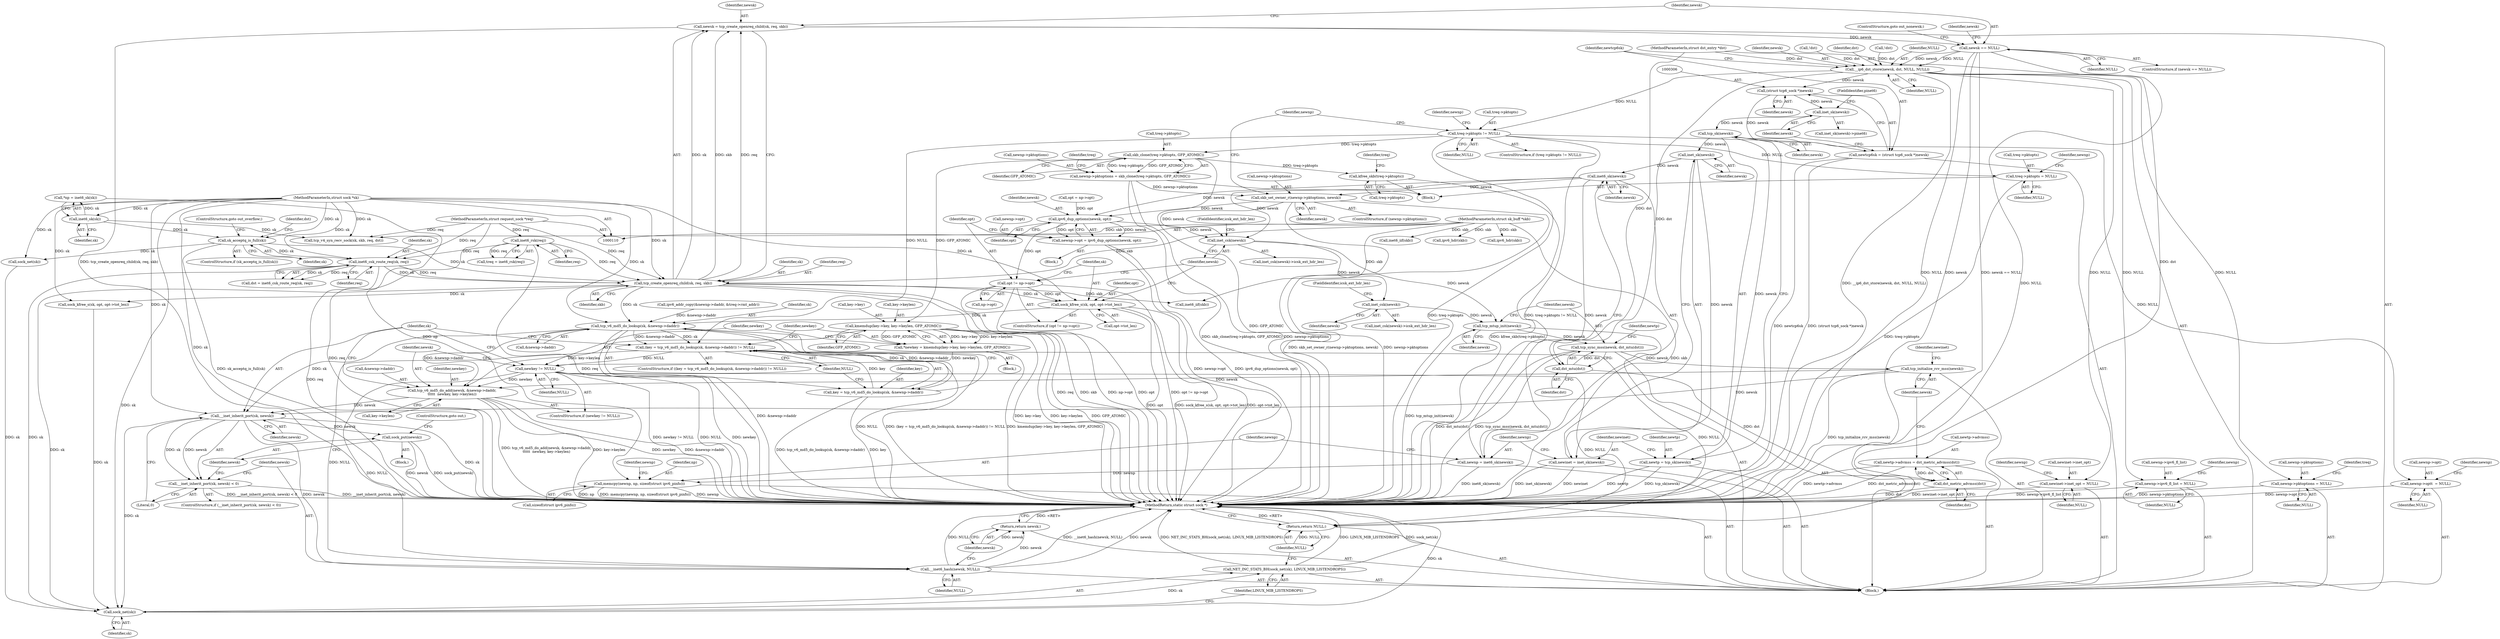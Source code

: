 digraph "0_linux_f6d8bd051c391c1c0458a30b2a7abcd939329259_33@API" {
"1000282" [label="(Call,newsk = tcp_create_openreq_child(sk, req, skb))"];
"1000284" [label="(Call,tcp_create_openreq_child(sk, req, skb))"];
"1000266" [label="(Call,sk_acceptq_is_full(sk))"];
"1000121" [label="(Call,inet6_sk(sk))"];
"1000111" [label="(MethodParameterIn,struct sock *sk)"];
"1000275" [label="(Call,inet6_csk_route_req(sk, req))"];
"1000258" [label="(Call,inet6_rsk(req))"];
"1000113" [label="(MethodParameterIn,struct request_sock *req)"];
"1000112" [label="(MethodParameterIn,struct sk_buff *skb)"];
"1000289" [label="(Call,newsk == NULL)"];
"1000298" [label="(Call,__ip6_dst_store(newsk, dst, NULL, NULL))"];
"1000305" [label="(Call,(struct tcp6_sock *)newsk)"];
"1000303" [label="(Call,newtcp6sk = (struct tcp6_sock *)newsk)"];
"1000310" [label="(Call,inet_sk(newsk))"];
"1000319" [label="(Call,tcp_sk(newsk))"];
"1000317" [label="(Call,newtp = tcp_sk(newsk))"];
"1000323" [label="(Call,inet_sk(newsk))"];
"1000321" [label="(Call,newinet = inet_sk(newsk))"];
"1000327" [label="(Call,inet6_sk(newsk))"];
"1000325" [label="(Call,newnp = inet6_sk(newsk))"];
"1000329" [label="(Call,memcpy(newnp, np, sizeof(struct ipv6_pinfo)))"];
"1000423" [label="(Call,skb_set_owner_r(newnp->pktoptions, newsk))"];
"1000454" [label="(Call,ipv6_dup_options(newsk, opt))"];
"1000450" [label="(Call,newnp->opt = ipv6_dup_options(newsk, opt))"];
"1000458" [label="(Call,opt != np->opt)"];
"1000463" [label="(Call,sock_kfree_s(sk, opt, opt->tot_len))"];
"1000527" [label="(Call,tcp_v6_md5_do_lookup(sk, &newnp->daddr))"];
"1000524" [label="(Call,(key = tcp_v6_md5_do_lookup(sk, &newnp->daddr)) != NULL)"];
"1000547" [label="(Call,newkey != NULL)"];
"1000550" [label="(Call,tcp_v6_md5_do_add(newsk, &newnp->daddr,\n\t\t\t\t\t  newkey, key->keylen))"];
"1000562" [label="(Call,__inet_inherit_port(sk, newsk))"];
"1000561" [label="(Call,__inet_inherit_port(sk, newsk) < 0)"];
"1000567" [label="(Call,sock_put(newsk))"];
"1000570" [label="(Call,__inet6_hash(newsk, NULL))"];
"1000573" [label="(Return,return newsk;)"];
"1000599" [label="(Call,sock_net(sk))"];
"1000598" [label="(Call,NET_INC_STATS_BH(sock_net(sk), LINUX_MIB_LISTENDROPS))"];
"1000602" [label="(Return,return NULL;)"];
"1000525" [label="(Call,key = tcp_v6_md5_do_lookup(sk, &newnp->daddr))"];
"1000471" [label="(Call,inet_csk(newsk))"];
"1000481" [label="(Call,inet_csk(newsk))"];
"1000495" [label="(Call,tcp_mtup_init(newsk))"];
"1000497" [label="(Call,tcp_sync_mss(newsk, dst_mtu(dst)))"];
"1000507" [label="(Call,tcp_initialize_rcv_mss(newsk))"];
"1000368" [label="(Call,newinet->inet_opt = NULL)"];
"1000373" [label="(Call,newnp->ipv6_fl_list = NULL)"];
"1000389" [label="(Call,newnp->pktoptions = NULL)"];
"1000395" [label="(Call,treq->pktopts != NULL)"];
"1000405" [label="(Call,skb_clone(treq->pktopts, GFP_ATOMIC))"];
"1000401" [label="(Call,newnp->pktoptions = skb_clone(treq->pktopts, GFP_ATOMIC))"];
"1000410" [label="(Call,kfree_skb(treq->pktopts))"];
"1000538" [label="(Call,kmemdup(key->key, key->keylen, GFP_ATOMIC))"];
"1000536" [label="(Call,*newkey = kmemdup(key->key, key->keylen, GFP_ATOMIC))"];
"1000414" [label="(Call,treq->pktopts = NULL)"];
"1000428" [label="(Call,newnp->opt\t  = NULL)"];
"1000499" [label="(Call,dst_mtu(dst))"];
"1000505" [label="(Call,dst_metric_advmss(dst))"];
"1000501" [label="(Call,newtp->advmss = dst_metric_advmss(dst))"];
"1000498" [label="(Identifier,newsk)"];
"1000412" [label="(Identifier,treq)"];
"1000277" [label="(Identifier,req)"];
"1000113" [label="(MethodParameterIn,struct request_sock *req)"];
"1000427" [label="(Identifier,newsk)"];
"1000288" [label="(ControlStructure,if (newsk == NULL))"];
"1000282" [label="(Call,newsk = tcp_create_openreq_child(sk, req, skb))"];
"1000369" [label="(Call,newinet->inet_opt)"];
"1000112" [label="(MethodParameterIn,struct sk_buff *skb)"];
"1000276" [label="(Identifier,sk)"];
"1000416" [label="(Identifier,treq)"];
"1000600" [label="(Identifier,sk)"];
"1000325" [label="(Call,newnp = inet6_sk(newsk))"];
"1000402" [label="(Call,newnp->pktoptions)"];
"1000419" [label="(ControlStructure,if (newnp->pktoptions))"];
"1000303" [label="(Call,newtcp6sk = (struct tcp6_sock *)newsk)"];
"1000466" [label="(Call,opt->tot_len)"];
"1000399" [label="(Identifier,NULL)"];
"1000458" [label="(Call,opt != np->opt)"];
"1000525" [label="(Call,key = tcp_v6_md5_do_lookup(sk, &newnp->daddr))"];
"1000111" [label="(MethodParameterIn,struct sock *sk)"];
"1000260" [label="(Call,opt = np->opt)"];
"1000481" [label="(Call,inet_csk(newsk))"];
"1000300" [label="(Identifier,dst)"];
"1000309" [label="(Call,inet_sk(newsk)->pinet6)"];
"1000450" [label="(Call,newnp->opt = ipv6_dup_options(newsk, opt))"];
"1000457" [label="(ControlStructure,if (opt != np->opt))"];
"1000508" [label="(Identifier,newsk)"];
"1000334" [label="(Call,ipv6_addr_copy(&newnp->daddr, &treq->rmt_addr))"];
"1000432" [label="(Identifier,NULL)"];
"1000381" [label="(Identifier,newnp)"];
"1000114" [label="(MethodParameterIn,struct dst_entry *dst)"];
"1000421" [label="(Identifier,newnp)"];
"1000501" [label="(Call,newtp->advmss = dst_metric_advmss(dst))"];
"1000565" [label="(Literal,0)"];
"1000533" [label="(Identifier,NULL)"];
"1000463" [label="(Call,sock_kfree_s(sk, opt, opt->tot_len))"];
"1000529" [label="(Call,&newnp->daddr)"];
"1000571" [label="(Identifier,newsk)"];
"1000337" [label="(Identifier,newnp)"];
"1000497" [label="(Call,tcp_sync_mss(newsk, dst_mtu(dst)))"];
"1000589" [label="(Call,sock_kfree_s(sk, opt, opt->tot_len))"];
"1000285" [label="(Identifier,sk)"];
"1000368" [label="(Call,newinet->inet_opt = NULL)"];
"1000564" [label="(Identifier,newsk)"];
"1000534" [label="(Block,)"];
"1000415" [label="(Call,treq->pktopts)"];
"1000373" [label="(Call,newnp->ipv6_fl_list = NULL)"];
"1000562" [label="(Call,__inet_inherit_port(sk, newsk))"];
"1000238" [label="(Call,inet6_iif(skb))"];
"1000568" [label="(Identifier,newsk)"];
"1000311" [label="(Identifier,newsk)"];
"1000396" [label="(Call,treq->pktopts)"];
"1000480" [label="(Call,inet_csk(newsk)->icsk_ext_hdr_len)"];
"1000451" [label="(Call,newnp->opt)"];
"1000460" [label="(Call,np->opt)"];
"1000563" [label="(Identifier,sk)"];
"1000393" [label="(Identifier,NULL)"];
"1000305" [label="(Call,(struct tcp6_sock *)newsk)"];
"1000551" [label="(Identifier,newsk)"];
"1000119" [label="(Call,*np = inet6_sk(sk))"];
"1000503" [label="(Identifier,newtp)"];
"1000577" [label="(Call,sock_net(sk))"];
"1000275" [label="(Call,inet6_csk_route_req(sk, req))"];
"1000299" [label="(Identifier,newsk)"];
"1000424" [label="(Call,newnp->pktoptions)"];
"1000265" [label="(ControlStructure,if (sk_acceptq_is_full(sk)))"];
"1000322" [label="(Identifier,newinet)"];
"1000266" [label="(Call,sk_acceptq_is_full(sk))"];
"1000271" [label="(Identifier,dst)"];
"1000400" [label="(Block,)"];
"1000328" [label="(Identifier,newsk)"];
"1000496" [label="(Identifier,newsk)"];
"1000318" [label="(Identifier,newtp)"];
"1000375" [label="(Identifier,newnp)"];
"1000499" [label="(Call,dst_mtu(dst))"];
"1000598" [label="(Call,NET_INC_STATS_BH(sock_net(sk), LINUX_MIB_LISTENDROPS))"];
"1000429" [label="(Call,newnp->opt)"];
"1000377" [label="(Identifier,NULL)"];
"1000548" [label="(Identifier,newkey)"];
"1000268" [label="(ControlStructure,goto out_overflow;)"];
"1000566" [label="(Block,)"];
"1000121" [label="(Call,inet6_sk(sk))"];
"1000323" [label="(Call,inet_sk(newsk))"];
"1000556" [label="(Identifier,newkey)"];
"1000471" [label="(Call,inet_csk(newsk))"];
"1000506" [label="(Identifier,dst)"];
"1000459" [label="(Identifier,opt)"];
"1000310" [label="(Call,inet_sk(newsk))"];
"1000455" [label="(Identifier,newsk)"];
"1000286" [label="(Identifier,req)"];
"1000406" [label="(Call,treq->pktopts)"];
"1000290" [label="(Identifier,newsk)"];
"1000258" [label="(Call,inet6_rsk(req))"];
"1000526" [label="(Identifier,key)"];
"1000291" [label="(Identifier,NULL)"];
"1000567" [label="(Call,sock_put(newsk))"];
"1000465" [label="(Identifier,opt)"];
"1000405" [label="(Call,skb_clone(treq->pktopts, GFP_ATOMIC))"];
"1000523" [label="(ControlStructure,if ((key = tcp_v6_md5_do_lookup(sk, &newnp->daddr)) != NULL))"];
"1000552" [label="(Call,&newnp->daddr)"];
"1000414" [label="(Call,treq->pktopts = NULL)"];
"1000330" [label="(Identifier,newnp)"];
"1000449" [label="(Block,)"];
"1000332" [label="(Call,sizeof(struct ipv6_pinfo))"];
"1000561" [label="(Call,__inet_inherit_port(sk, newsk) < 0)"];
"1000307" [label="(Identifier,newsk)"];
"1000320" [label="(Identifier,newsk)"];
"1000604" [label="(MethodReturn,static struct sock *)"];
"1000418" [label="(Identifier,NULL)"];
"1000601" [label="(Identifier,LINUX_MIB_LISTENDROPS)"];
"1000524" [label="(Call,(key = tcp_v6_md5_do_lookup(sk, &newnp->daddr)) != NULL)"];
"1000423" [label="(Call,skb_set_owner_r(newnp->pktoptions, newsk))"];
"1000331" [label="(Identifier,np)"];
"1000546" [label="(ControlStructure,if (newkey != NULL))"];
"1000547" [label="(Call,newkey != NULL)"];
"1000464" [label="(Identifier,sk)"];
"1000537" [label="(Identifier,newkey)"];
"1000289" [label="(Call,newsk == NULL)"];
"1000122" [label="(Identifier,sk)"];
"1000256" [label="(Call,treq = inet6_rsk(req))"];
"1000602" [label="(Return,return NULL;)"];
"1000470" [label="(Call,inet_csk(newsk)->icsk_ext_hdr_len)"];
"1000292" [label="(ControlStructure,goto out_nonewsk;)"];
"1000473" [label="(FieldIdentifier,icsk_ext_hdr_len)"];
"1000482" [label="(Identifier,newsk)"];
"1000454" [label="(Call,ipv6_dup_options(newsk, opt))"];
"1000279" [label="(Call,!dst)"];
"1000115" [label="(Block,)"];
"1000287" [label="(Identifier,skb)"];
"1000139" [label="(Call,tcp_v4_syn_recv_sock(sk, skb, req, dst))"];
"1000502" [label="(Call,newtp->advmss)"];
"1000536" [label="(Call,*newkey = kmemdup(key->key, key->keylen, GFP_ATOMIC))"];
"1000549" [label="(Identifier,NULL)"];
"1000507" [label="(Call,tcp_initialize_rcv_mss(newsk))"];
"1000321" [label="(Call,newinet = inet_sk(newsk))"];
"1000401" [label="(Call,newnp->pktoptions = skb_clone(treq->pktopts, GFP_ATOMIC))"];
"1000505" [label="(Call,dst_metric_advmss(dst))"];
"1000528" [label="(Identifier,sk)"];
"1000444" [label="(Call,ipv6_hdr(skb))"];
"1000500" [label="(Identifier,dst)"];
"1000390" [label="(Call,newnp->pktoptions)"];
"1000295" [label="(Identifier,newsk)"];
"1000599" [label="(Call,sock_net(sk))"];
"1000372" [label="(Identifier,NULL)"];
"1000511" [label="(Identifier,newinet)"];
"1000312" [label="(FieldIdentifier,pinet6)"];
"1000410" [label="(Call,kfree_skb(treq->pktopts))"];
"1000329" [label="(Call,memcpy(newnp, np, sizeof(struct ipv6_pinfo)))"];
"1000317" [label="(Call,newtp = tcp_sk(newsk))"];
"1000298" [label="(Call,__ip6_dst_store(newsk, dst, NULL, NULL))"];
"1000259" [label="(Identifier,req)"];
"1000395" [label="(Call,treq->pktopts != NULL)"];
"1000495" [label="(Call,tcp_mtup_init(newsk))"];
"1000483" [label="(FieldIdentifier,icsk_ext_hdr_len)"];
"1000394" [label="(ControlStructure,if (treq->pktopts != NULL))"];
"1000284" [label="(Call,tcp_create_openreq_child(sk, req, skb))"];
"1000304" [label="(Identifier,newtcp6sk)"];
"1000570" [label="(Call,__inet6_hash(newsk, NULL))"];
"1000573" [label="(Return,return newsk;)"];
"1000435" [label="(Identifier,newnp)"];
"1000267" [label="(Identifier,sk)"];
"1000545" [label="(Identifier,GFP_ATOMIC)"];
"1000572" [label="(Identifier,NULL)"];
"1000273" [label="(Call,dst = inet6_csk_route_req(sk, req))"];
"1000283" [label="(Identifier,newsk)"];
"1000560" [label="(ControlStructure,if (__inet_inherit_port(sk, newsk) < 0))"];
"1000403" [label="(Identifier,newnp)"];
"1000270" [label="(Call,!dst)"];
"1000327" [label="(Call,inet6_sk(newsk))"];
"1000527" [label="(Call,tcp_v6_md5_do_lookup(sk, &newnp->daddr))"];
"1000324" [label="(Identifier,newsk)"];
"1000374" [label="(Call,newnp->ipv6_fl_list)"];
"1000542" [label="(Call,key->keylen)"];
"1000326" [label="(Identifier,newnp)"];
"1000437" [label="(Call,inet6_iif(skb))"];
"1000302" [label="(Identifier,NULL)"];
"1000301" [label="(Identifier,NULL)"];
"1000456" [label="(Identifier,opt)"];
"1000574" [label="(Identifier,newsk)"];
"1000319" [label="(Call,tcp_sk(newsk))"];
"1000409" [label="(Identifier,GFP_ATOMIC)"];
"1000569" [label="(ControlStructure,goto out;)"];
"1000389" [label="(Call,newnp->pktoptions = NULL)"];
"1000472" [label="(Identifier,newsk)"];
"1000397" [label="(Identifier,treq)"];
"1000539" [label="(Call,key->key)"];
"1000245" [label="(Call,ipv6_hdr(skb))"];
"1000538" [label="(Call,kmemdup(key->key, key->keylen, GFP_ATOMIC))"];
"1000550" [label="(Call,tcp_v6_md5_do_add(newsk, &newnp->daddr,\n\t\t\t\t\t  newkey, key->keylen))"];
"1000557" [label="(Call,key->keylen)"];
"1000411" [label="(Call,treq->pktopts)"];
"1000428" [label="(Call,newnp->opt\t  = NULL)"];
"1000430" [label="(Identifier,newnp)"];
"1000603" [label="(Identifier,NULL)"];
"1000282" -> "1000115"  [label="AST: "];
"1000282" -> "1000284"  [label="CFG: "];
"1000283" -> "1000282"  [label="AST: "];
"1000284" -> "1000282"  [label="AST: "];
"1000290" -> "1000282"  [label="CFG: "];
"1000282" -> "1000604"  [label="DDG: tcp_create_openreq_child(sk, req, skb)"];
"1000284" -> "1000282"  [label="DDG: sk"];
"1000284" -> "1000282"  [label="DDG: req"];
"1000284" -> "1000282"  [label="DDG: skb"];
"1000282" -> "1000289"  [label="DDG: newsk"];
"1000284" -> "1000287"  [label="CFG: "];
"1000285" -> "1000284"  [label="AST: "];
"1000286" -> "1000284"  [label="AST: "];
"1000287" -> "1000284"  [label="AST: "];
"1000284" -> "1000604"  [label="DDG: req"];
"1000284" -> "1000604"  [label="DDG: skb"];
"1000266" -> "1000284"  [label="DDG: sk"];
"1000275" -> "1000284"  [label="DDG: sk"];
"1000275" -> "1000284"  [label="DDG: req"];
"1000111" -> "1000284"  [label="DDG: sk"];
"1000258" -> "1000284"  [label="DDG: req"];
"1000113" -> "1000284"  [label="DDG: req"];
"1000112" -> "1000284"  [label="DDG: skb"];
"1000284" -> "1000437"  [label="DDG: skb"];
"1000284" -> "1000463"  [label="DDG: sk"];
"1000284" -> "1000527"  [label="DDG: sk"];
"1000284" -> "1000589"  [label="DDG: sk"];
"1000284" -> "1000599"  [label="DDG: sk"];
"1000266" -> "1000265"  [label="AST: "];
"1000266" -> "1000267"  [label="CFG: "];
"1000267" -> "1000266"  [label="AST: "];
"1000268" -> "1000266"  [label="CFG: "];
"1000271" -> "1000266"  [label="CFG: "];
"1000266" -> "1000604"  [label="DDG: sk_acceptq_is_full(sk)"];
"1000121" -> "1000266"  [label="DDG: sk"];
"1000111" -> "1000266"  [label="DDG: sk"];
"1000266" -> "1000275"  [label="DDG: sk"];
"1000266" -> "1000577"  [label="DDG: sk"];
"1000121" -> "1000119"  [label="AST: "];
"1000121" -> "1000122"  [label="CFG: "];
"1000122" -> "1000121"  [label="AST: "];
"1000119" -> "1000121"  [label="CFG: "];
"1000121" -> "1000119"  [label="DDG: sk"];
"1000111" -> "1000121"  [label="DDG: sk"];
"1000121" -> "1000139"  [label="DDG: sk"];
"1000111" -> "1000110"  [label="AST: "];
"1000111" -> "1000604"  [label="DDG: sk"];
"1000111" -> "1000139"  [label="DDG: sk"];
"1000111" -> "1000275"  [label="DDG: sk"];
"1000111" -> "1000463"  [label="DDG: sk"];
"1000111" -> "1000527"  [label="DDG: sk"];
"1000111" -> "1000562"  [label="DDG: sk"];
"1000111" -> "1000577"  [label="DDG: sk"];
"1000111" -> "1000589"  [label="DDG: sk"];
"1000111" -> "1000599"  [label="DDG: sk"];
"1000275" -> "1000273"  [label="AST: "];
"1000275" -> "1000277"  [label="CFG: "];
"1000276" -> "1000275"  [label="AST: "];
"1000277" -> "1000275"  [label="AST: "];
"1000273" -> "1000275"  [label="CFG: "];
"1000275" -> "1000604"  [label="DDG: req"];
"1000275" -> "1000273"  [label="DDG: sk"];
"1000275" -> "1000273"  [label="DDG: req"];
"1000258" -> "1000275"  [label="DDG: req"];
"1000113" -> "1000275"  [label="DDG: req"];
"1000275" -> "1000599"  [label="DDG: sk"];
"1000258" -> "1000256"  [label="AST: "];
"1000258" -> "1000259"  [label="CFG: "];
"1000259" -> "1000258"  [label="AST: "];
"1000256" -> "1000258"  [label="CFG: "];
"1000258" -> "1000604"  [label="DDG: req"];
"1000258" -> "1000256"  [label="DDG: req"];
"1000113" -> "1000258"  [label="DDG: req"];
"1000113" -> "1000110"  [label="AST: "];
"1000113" -> "1000604"  [label="DDG: req"];
"1000113" -> "1000139"  [label="DDG: req"];
"1000112" -> "1000110"  [label="AST: "];
"1000112" -> "1000604"  [label="DDG: skb"];
"1000112" -> "1000139"  [label="DDG: skb"];
"1000112" -> "1000238"  [label="DDG: skb"];
"1000112" -> "1000245"  [label="DDG: skb"];
"1000112" -> "1000437"  [label="DDG: skb"];
"1000112" -> "1000444"  [label="DDG: skb"];
"1000289" -> "1000288"  [label="AST: "];
"1000289" -> "1000291"  [label="CFG: "];
"1000290" -> "1000289"  [label="AST: "];
"1000291" -> "1000289"  [label="AST: "];
"1000292" -> "1000289"  [label="CFG: "];
"1000295" -> "1000289"  [label="CFG: "];
"1000289" -> "1000604"  [label="DDG: NULL"];
"1000289" -> "1000604"  [label="DDG: newsk"];
"1000289" -> "1000604"  [label="DDG: newsk == NULL"];
"1000289" -> "1000298"  [label="DDG: newsk"];
"1000289" -> "1000298"  [label="DDG: NULL"];
"1000289" -> "1000602"  [label="DDG: NULL"];
"1000298" -> "1000115"  [label="AST: "];
"1000298" -> "1000302"  [label="CFG: "];
"1000299" -> "1000298"  [label="AST: "];
"1000300" -> "1000298"  [label="AST: "];
"1000301" -> "1000298"  [label="AST: "];
"1000302" -> "1000298"  [label="AST: "];
"1000304" -> "1000298"  [label="CFG: "];
"1000298" -> "1000604"  [label="DDG: __ip6_dst_store(newsk, dst, NULL, NULL)"];
"1000279" -> "1000298"  [label="DDG: dst"];
"1000270" -> "1000298"  [label="DDG: dst"];
"1000114" -> "1000298"  [label="DDG: dst"];
"1000298" -> "1000305"  [label="DDG: newsk"];
"1000298" -> "1000368"  [label="DDG: NULL"];
"1000298" -> "1000373"  [label="DDG: NULL"];
"1000298" -> "1000389"  [label="DDG: NULL"];
"1000298" -> "1000395"  [label="DDG: NULL"];
"1000298" -> "1000499"  [label="DDG: dst"];
"1000305" -> "1000303"  [label="AST: "];
"1000305" -> "1000307"  [label="CFG: "];
"1000306" -> "1000305"  [label="AST: "];
"1000307" -> "1000305"  [label="AST: "];
"1000303" -> "1000305"  [label="CFG: "];
"1000305" -> "1000303"  [label="DDG: newsk"];
"1000305" -> "1000310"  [label="DDG: newsk"];
"1000303" -> "1000115"  [label="AST: "];
"1000304" -> "1000303"  [label="AST: "];
"1000311" -> "1000303"  [label="CFG: "];
"1000303" -> "1000604"  [label="DDG: newtcp6sk"];
"1000303" -> "1000604"  [label="DDG: (struct tcp6_sock *)newsk"];
"1000310" -> "1000309"  [label="AST: "];
"1000310" -> "1000311"  [label="CFG: "];
"1000311" -> "1000310"  [label="AST: "];
"1000312" -> "1000310"  [label="CFG: "];
"1000310" -> "1000319"  [label="DDG: newsk"];
"1000319" -> "1000317"  [label="AST: "];
"1000319" -> "1000320"  [label="CFG: "];
"1000320" -> "1000319"  [label="AST: "];
"1000317" -> "1000319"  [label="CFG: "];
"1000319" -> "1000317"  [label="DDG: newsk"];
"1000319" -> "1000323"  [label="DDG: newsk"];
"1000317" -> "1000115"  [label="AST: "];
"1000318" -> "1000317"  [label="AST: "];
"1000322" -> "1000317"  [label="CFG: "];
"1000317" -> "1000604"  [label="DDG: newtp"];
"1000317" -> "1000604"  [label="DDG: tcp_sk(newsk)"];
"1000323" -> "1000321"  [label="AST: "];
"1000323" -> "1000324"  [label="CFG: "];
"1000324" -> "1000323"  [label="AST: "];
"1000321" -> "1000323"  [label="CFG: "];
"1000323" -> "1000321"  [label="DDG: newsk"];
"1000323" -> "1000327"  [label="DDG: newsk"];
"1000321" -> "1000115"  [label="AST: "];
"1000322" -> "1000321"  [label="AST: "];
"1000326" -> "1000321"  [label="CFG: "];
"1000321" -> "1000604"  [label="DDG: newinet"];
"1000321" -> "1000604"  [label="DDG: inet_sk(newsk)"];
"1000327" -> "1000325"  [label="AST: "];
"1000327" -> "1000328"  [label="CFG: "];
"1000328" -> "1000327"  [label="AST: "];
"1000325" -> "1000327"  [label="CFG: "];
"1000327" -> "1000325"  [label="DDG: newsk"];
"1000327" -> "1000423"  [label="DDG: newsk"];
"1000327" -> "1000454"  [label="DDG: newsk"];
"1000327" -> "1000471"  [label="DDG: newsk"];
"1000325" -> "1000115"  [label="AST: "];
"1000326" -> "1000325"  [label="AST: "];
"1000330" -> "1000325"  [label="CFG: "];
"1000325" -> "1000604"  [label="DDG: inet6_sk(newsk)"];
"1000325" -> "1000329"  [label="DDG: newnp"];
"1000329" -> "1000115"  [label="AST: "];
"1000329" -> "1000332"  [label="CFG: "];
"1000330" -> "1000329"  [label="AST: "];
"1000331" -> "1000329"  [label="AST: "];
"1000332" -> "1000329"  [label="AST: "];
"1000337" -> "1000329"  [label="CFG: "];
"1000329" -> "1000604"  [label="DDG: np"];
"1000329" -> "1000604"  [label="DDG: memcpy(newnp, np, sizeof(struct ipv6_pinfo))"];
"1000329" -> "1000604"  [label="DDG: newnp"];
"1000119" -> "1000329"  [label="DDG: np"];
"1000423" -> "1000419"  [label="AST: "];
"1000423" -> "1000427"  [label="CFG: "];
"1000424" -> "1000423"  [label="AST: "];
"1000427" -> "1000423"  [label="AST: "];
"1000430" -> "1000423"  [label="CFG: "];
"1000423" -> "1000604"  [label="DDG: skb_set_owner_r(newnp->pktoptions, newsk)"];
"1000423" -> "1000604"  [label="DDG: newnp->pktoptions"];
"1000401" -> "1000423"  [label="DDG: newnp->pktoptions"];
"1000423" -> "1000454"  [label="DDG: newsk"];
"1000423" -> "1000471"  [label="DDG: newsk"];
"1000454" -> "1000450"  [label="AST: "];
"1000454" -> "1000456"  [label="CFG: "];
"1000455" -> "1000454"  [label="AST: "];
"1000456" -> "1000454"  [label="AST: "];
"1000450" -> "1000454"  [label="CFG: "];
"1000454" -> "1000450"  [label="DDG: newsk"];
"1000454" -> "1000450"  [label="DDG: opt"];
"1000260" -> "1000454"  [label="DDG: opt"];
"1000454" -> "1000458"  [label="DDG: opt"];
"1000454" -> "1000471"  [label="DDG: newsk"];
"1000450" -> "1000449"  [label="AST: "];
"1000451" -> "1000450"  [label="AST: "];
"1000459" -> "1000450"  [label="CFG: "];
"1000450" -> "1000604"  [label="DDG: newnp->opt"];
"1000450" -> "1000604"  [label="DDG: ipv6_dup_options(newsk, opt)"];
"1000458" -> "1000457"  [label="AST: "];
"1000458" -> "1000460"  [label="CFG: "];
"1000459" -> "1000458"  [label="AST: "];
"1000460" -> "1000458"  [label="AST: "];
"1000464" -> "1000458"  [label="CFG: "];
"1000472" -> "1000458"  [label="CFG: "];
"1000458" -> "1000604"  [label="DDG: np->opt"];
"1000458" -> "1000604"  [label="DDG: opt"];
"1000458" -> "1000604"  [label="DDG: opt != np->opt"];
"1000458" -> "1000463"  [label="DDG: opt"];
"1000463" -> "1000457"  [label="AST: "];
"1000463" -> "1000466"  [label="CFG: "];
"1000464" -> "1000463"  [label="AST: "];
"1000465" -> "1000463"  [label="AST: "];
"1000466" -> "1000463"  [label="AST: "];
"1000472" -> "1000463"  [label="CFG: "];
"1000463" -> "1000604"  [label="DDG: opt"];
"1000463" -> "1000604"  [label="DDG: sock_kfree_s(sk, opt, opt->tot_len)"];
"1000463" -> "1000604"  [label="DDG: opt->tot_len"];
"1000463" -> "1000527"  [label="DDG: sk"];
"1000527" -> "1000525"  [label="AST: "];
"1000527" -> "1000529"  [label="CFG: "];
"1000528" -> "1000527"  [label="AST: "];
"1000529" -> "1000527"  [label="AST: "];
"1000525" -> "1000527"  [label="CFG: "];
"1000527" -> "1000604"  [label="DDG: &newnp->daddr"];
"1000527" -> "1000524"  [label="DDG: sk"];
"1000527" -> "1000524"  [label="DDG: &newnp->daddr"];
"1000527" -> "1000525"  [label="DDG: sk"];
"1000527" -> "1000525"  [label="DDG: &newnp->daddr"];
"1000334" -> "1000527"  [label="DDG: &newnp->daddr"];
"1000527" -> "1000550"  [label="DDG: &newnp->daddr"];
"1000527" -> "1000562"  [label="DDG: sk"];
"1000524" -> "1000523"  [label="AST: "];
"1000524" -> "1000533"  [label="CFG: "];
"1000525" -> "1000524"  [label="AST: "];
"1000533" -> "1000524"  [label="AST: "];
"1000537" -> "1000524"  [label="CFG: "];
"1000563" -> "1000524"  [label="CFG: "];
"1000524" -> "1000604"  [label="DDG: NULL"];
"1000524" -> "1000604"  [label="DDG: (key = tcp_v6_md5_do_lookup(sk, &newnp->daddr)) != NULL"];
"1000525" -> "1000524"  [label="DDG: key"];
"1000395" -> "1000524"  [label="DDG: NULL"];
"1000524" -> "1000547"  [label="DDG: NULL"];
"1000524" -> "1000570"  [label="DDG: NULL"];
"1000524" -> "1000602"  [label="DDG: NULL"];
"1000547" -> "1000546"  [label="AST: "];
"1000547" -> "1000549"  [label="CFG: "];
"1000548" -> "1000547"  [label="AST: "];
"1000549" -> "1000547"  [label="AST: "];
"1000551" -> "1000547"  [label="CFG: "];
"1000563" -> "1000547"  [label="CFG: "];
"1000547" -> "1000604"  [label="DDG: newkey"];
"1000547" -> "1000604"  [label="DDG: newkey != NULL"];
"1000547" -> "1000604"  [label="DDG: NULL"];
"1000536" -> "1000547"  [label="DDG: newkey"];
"1000547" -> "1000550"  [label="DDG: newkey"];
"1000547" -> "1000570"  [label="DDG: NULL"];
"1000547" -> "1000602"  [label="DDG: NULL"];
"1000550" -> "1000546"  [label="AST: "];
"1000550" -> "1000557"  [label="CFG: "];
"1000551" -> "1000550"  [label="AST: "];
"1000552" -> "1000550"  [label="AST: "];
"1000556" -> "1000550"  [label="AST: "];
"1000557" -> "1000550"  [label="AST: "];
"1000563" -> "1000550"  [label="CFG: "];
"1000550" -> "1000604"  [label="DDG: tcp_v6_md5_do_add(newsk, &newnp->daddr,\n\t\t\t\t\t  newkey, key->keylen)"];
"1000550" -> "1000604"  [label="DDG: key->keylen"];
"1000550" -> "1000604"  [label="DDG: newkey"];
"1000550" -> "1000604"  [label="DDG: &newnp->daddr"];
"1000507" -> "1000550"  [label="DDG: newsk"];
"1000538" -> "1000550"  [label="DDG: key->keylen"];
"1000550" -> "1000562"  [label="DDG: newsk"];
"1000562" -> "1000561"  [label="AST: "];
"1000562" -> "1000564"  [label="CFG: "];
"1000563" -> "1000562"  [label="AST: "];
"1000564" -> "1000562"  [label="AST: "];
"1000565" -> "1000562"  [label="CFG: "];
"1000562" -> "1000604"  [label="DDG: sk"];
"1000562" -> "1000561"  [label="DDG: sk"];
"1000562" -> "1000561"  [label="DDG: newsk"];
"1000507" -> "1000562"  [label="DDG: newsk"];
"1000562" -> "1000567"  [label="DDG: newsk"];
"1000562" -> "1000570"  [label="DDG: newsk"];
"1000562" -> "1000599"  [label="DDG: sk"];
"1000561" -> "1000560"  [label="AST: "];
"1000561" -> "1000565"  [label="CFG: "];
"1000565" -> "1000561"  [label="AST: "];
"1000568" -> "1000561"  [label="CFG: "];
"1000571" -> "1000561"  [label="CFG: "];
"1000561" -> "1000604"  [label="DDG: __inet_inherit_port(sk, newsk)"];
"1000561" -> "1000604"  [label="DDG: __inet_inherit_port(sk, newsk) < 0"];
"1000567" -> "1000566"  [label="AST: "];
"1000567" -> "1000568"  [label="CFG: "];
"1000568" -> "1000567"  [label="AST: "];
"1000569" -> "1000567"  [label="CFG: "];
"1000567" -> "1000604"  [label="DDG: newsk"];
"1000567" -> "1000604"  [label="DDG: sock_put(newsk)"];
"1000570" -> "1000115"  [label="AST: "];
"1000570" -> "1000572"  [label="CFG: "];
"1000571" -> "1000570"  [label="AST: "];
"1000572" -> "1000570"  [label="AST: "];
"1000574" -> "1000570"  [label="CFG: "];
"1000570" -> "1000604"  [label="DDG: newsk"];
"1000570" -> "1000604"  [label="DDG: NULL"];
"1000570" -> "1000604"  [label="DDG: __inet6_hash(newsk, NULL)"];
"1000570" -> "1000573"  [label="DDG: newsk"];
"1000573" -> "1000115"  [label="AST: "];
"1000573" -> "1000574"  [label="CFG: "];
"1000574" -> "1000573"  [label="AST: "];
"1000604" -> "1000573"  [label="CFG: "];
"1000573" -> "1000604"  [label="DDG: <RET>"];
"1000574" -> "1000573"  [label="DDG: newsk"];
"1000599" -> "1000598"  [label="AST: "];
"1000599" -> "1000600"  [label="CFG: "];
"1000600" -> "1000599"  [label="AST: "];
"1000601" -> "1000599"  [label="CFG: "];
"1000599" -> "1000604"  [label="DDG: sk"];
"1000599" -> "1000598"  [label="DDG: sk"];
"1000589" -> "1000599"  [label="DDG: sk"];
"1000577" -> "1000599"  [label="DDG: sk"];
"1000598" -> "1000115"  [label="AST: "];
"1000598" -> "1000601"  [label="CFG: "];
"1000601" -> "1000598"  [label="AST: "];
"1000603" -> "1000598"  [label="CFG: "];
"1000598" -> "1000604"  [label="DDG: sock_net(sk)"];
"1000598" -> "1000604"  [label="DDG: NET_INC_STATS_BH(sock_net(sk), LINUX_MIB_LISTENDROPS)"];
"1000598" -> "1000604"  [label="DDG: LINUX_MIB_LISTENDROPS"];
"1000602" -> "1000115"  [label="AST: "];
"1000602" -> "1000603"  [label="CFG: "];
"1000603" -> "1000602"  [label="AST: "];
"1000604" -> "1000602"  [label="CFG: "];
"1000602" -> "1000604"  [label="DDG: <RET>"];
"1000603" -> "1000602"  [label="DDG: NULL"];
"1000526" -> "1000525"  [label="AST: "];
"1000533" -> "1000525"  [label="CFG: "];
"1000525" -> "1000604"  [label="DDG: key"];
"1000525" -> "1000604"  [label="DDG: tcp_v6_md5_do_lookup(sk, &newnp->daddr)"];
"1000471" -> "1000470"  [label="AST: "];
"1000471" -> "1000472"  [label="CFG: "];
"1000472" -> "1000471"  [label="AST: "];
"1000473" -> "1000471"  [label="CFG: "];
"1000471" -> "1000481"  [label="DDG: newsk"];
"1000471" -> "1000495"  [label="DDG: newsk"];
"1000481" -> "1000480"  [label="AST: "];
"1000481" -> "1000482"  [label="CFG: "];
"1000482" -> "1000481"  [label="AST: "];
"1000483" -> "1000481"  [label="CFG: "];
"1000481" -> "1000495"  [label="DDG: newsk"];
"1000495" -> "1000115"  [label="AST: "];
"1000495" -> "1000496"  [label="CFG: "];
"1000496" -> "1000495"  [label="AST: "];
"1000498" -> "1000495"  [label="CFG: "];
"1000495" -> "1000604"  [label="DDG: tcp_mtup_init(newsk)"];
"1000495" -> "1000497"  [label="DDG: newsk"];
"1000497" -> "1000115"  [label="AST: "];
"1000497" -> "1000499"  [label="CFG: "];
"1000498" -> "1000497"  [label="AST: "];
"1000499" -> "1000497"  [label="AST: "];
"1000503" -> "1000497"  [label="CFG: "];
"1000497" -> "1000604"  [label="DDG: tcp_sync_mss(newsk, dst_mtu(dst))"];
"1000497" -> "1000604"  [label="DDG: dst_mtu(dst)"];
"1000499" -> "1000497"  [label="DDG: dst"];
"1000497" -> "1000507"  [label="DDG: newsk"];
"1000507" -> "1000115"  [label="AST: "];
"1000507" -> "1000508"  [label="CFG: "];
"1000508" -> "1000507"  [label="AST: "];
"1000511" -> "1000507"  [label="CFG: "];
"1000507" -> "1000604"  [label="DDG: tcp_initialize_rcv_mss(newsk)"];
"1000368" -> "1000115"  [label="AST: "];
"1000368" -> "1000372"  [label="CFG: "];
"1000369" -> "1000368"  [label="AST: "];
"1000372" -> "1000368"  [label="AST: "];
"1000375" -> "1000368"  [label="CFG: "];
"1000368" -> "1000604"  [label="DDG: newinet->inet_opt"];
"1000373" -> "1000115"  [label="AST: "];
"1000373" -> "1000377"  [label="CFG: "];
"1000374" -> "1000373"  [label="AST: "];
"1000377" -> "1000373"  [label="AST: "];
"1000381" -> "1000373"  [label="CFG: "];
"1000373" -> "1000604"  [label="DDG: newnp->ipv6_fl_list"];
"1000389" -> "1000115"  [label="AST: "];
"1000389" -> "1000393"  [label="CFG: "];
"1000390" -> "1000389"  [label="AST: "];
"1000393" -> "1000389"  [label="AST: "];
"1000397" -> "1000389"  [label="CFG: "];
"1000389" -> "1000604"  [label="DDG: newnp->pktoptions"];
"1000395" -> "1000394"  [label="AST: "];
"1000395" -> "1000399"  [label="CFG: "];
"1000396" -> "1000395"  [label="AST: "];
"1000399" -> "1000395"  [label="AST: "];
"1000403" -> "1000395"  [label="CFG: "];
"1000430" -> "1000395"  [label="CFG: "];
"1000395" -> "1000604"  [label="DDG: treq->pktopts"];
"1000395" -> "1000604"  [label="DDG: treq->pktopts != NULL"];
"1000395" -> "1000405"  [label="DDG: treq->pktopts"];
"1000395" -> "1000414"  [label="DDG: NULL"];
"1000395" -> "1000428"  [label="DDG: NULL"];
"1000405" -> "1000401"  [label="AST: "];
"1000405" -> "1000409"  [label="CFG: "];
"1000406" -> "1000405"  [label="AST: "];
"1000409" -> "1000405"  [label="AST: "];
"1000401" -> "1000405"  [label="CFG: "];
"1000405" -> "1000604"  [label="DDG: GFP_ATOMIC"];
"1000405" -> "1000401"  [label="DDG: treq->pktopts"];
"1000405" -> "1000401"  [label="DDG: GFP_ATOMIC"];
"1000405" -> "1000410"  [label="DDG: treq->pktopts"];
"1000405" -> "1000538"  [label="DDG: GFP_ATOMIC"];
"1000401" -> "1000400"  [label="AST: "];
"1000402" -> "1000401"  [label="AST: "];
"1000412" -> "1000401"  [label="CFG: "];
"1000401" -> "1000604"  [label="DDG: skb_clone(treq->pktopts, GFP_ATOMIC)"];
"1000401" -> "1000604"  [label="DDG: newnp->pktoptions"];
"1000410" -> "1000400"  [label="AST: "];
"1000410" -> "1000411"  [label="CFG: "];
"1000411" -> "1000410"  [label="AST: "];
"1000416" -> "1000410"  [label="CFG: "];
"1000410" -> "1000604"  [label="DDG: kfree_skb(treq->pktopts)"];
"1000538" -> "1000536"  [label="AST: "];
"1000538" -> "1000545"  [label="CFG: "];
"1000539" -> "1000538"  [label="AST: "];
"1000542" -> "1000538"  [label="AST: "];
"1000545" -> "1000538"  [label="AST: "];
"1000536" -> "1000538"  [label="CFG: "];
"1000538" -> "1000604"  [label="DDG: key->keylen"];
"1000538" -> "1000604"  [label="DDG: GFP_ATOMIC"];
"1000538" -> "1000604"  [label="DDG: key->key"];
"1000538" -> "1000536"  [label="DDG: key->key"];
"1000538" -> "1000536"  [label="DDG: key->keylen"];
"1000538" -> "1000536"  [label="DDG: GFP_ATOMIC"];
"1000536" -> "1000534"  [label="AST: "];
"1000537" -> "1000536"  [label="AST: "];
"1000548" -> "1000536"  [label="CFG: "];
"1000536" -> "1000604"  [label="DDG: kmemdup(key->key, key->keylen, GFP_ATOMIC)"];
"1000414" -> "1000400"  [label="AST: "];
"1000414" -> "1000418"  [label="CFG: "];
"1000415" -> "1000414"  [label="AST: "];
"1000418" -> "1000414"  [label="AST: "];
"1000421" -> "1000414"  [label="CFG: "];
"1000414" -> "1000604"  [label="DDG: treq->pktopts"];
"1000428" -> "1000115"  [label="AST: "];
"1000428" -> "1000432"  [label="CFG: "];
"1000429" -> "1000428"  [label="AST: "];
"1000432" -> "1000428"  [label="AST: "];
"1000435" -> "1000428"  [label="CFG: "];
"1000428" -> "1000604"  [label="DDG: newnp->opt"];
"1000499" -> "1000500"  [label="CFG: "];
"1000500" -> "1000499"  [label="AST: "];
"1000114" -> "1000499"  [label="DDG: dst"];
"1000499" -> "1000505"  [label="DDG: dst"];
"1000505" -> "1000501"  [label="AST: "];
"1000505" -> "1000506"  [label="CFG: "];
"1000506" -> "1000505"  [label="AST: "];
"1000501" -> "1000505"  [label="CFG: "];
"1000505" -> "1000604"  [label="DDG: dst"];
"1000505" -> "1000501"  [label="DDG: dst"];
"1000114" -> "1000505"  [label="DDG: dst"];
"1000501" -> "1000115"  [label="AST: "];
"1000502" -> "1000501"  [label="AST: "];
"1000508" -> "1000501"  [label="CFG: "];
"1000501" -> "1000604"  [label="DDG: newtp->advmss"];
"1000501" -> "1000604"  [label="DDG: dst_metric_advmss(dst)"];
}

